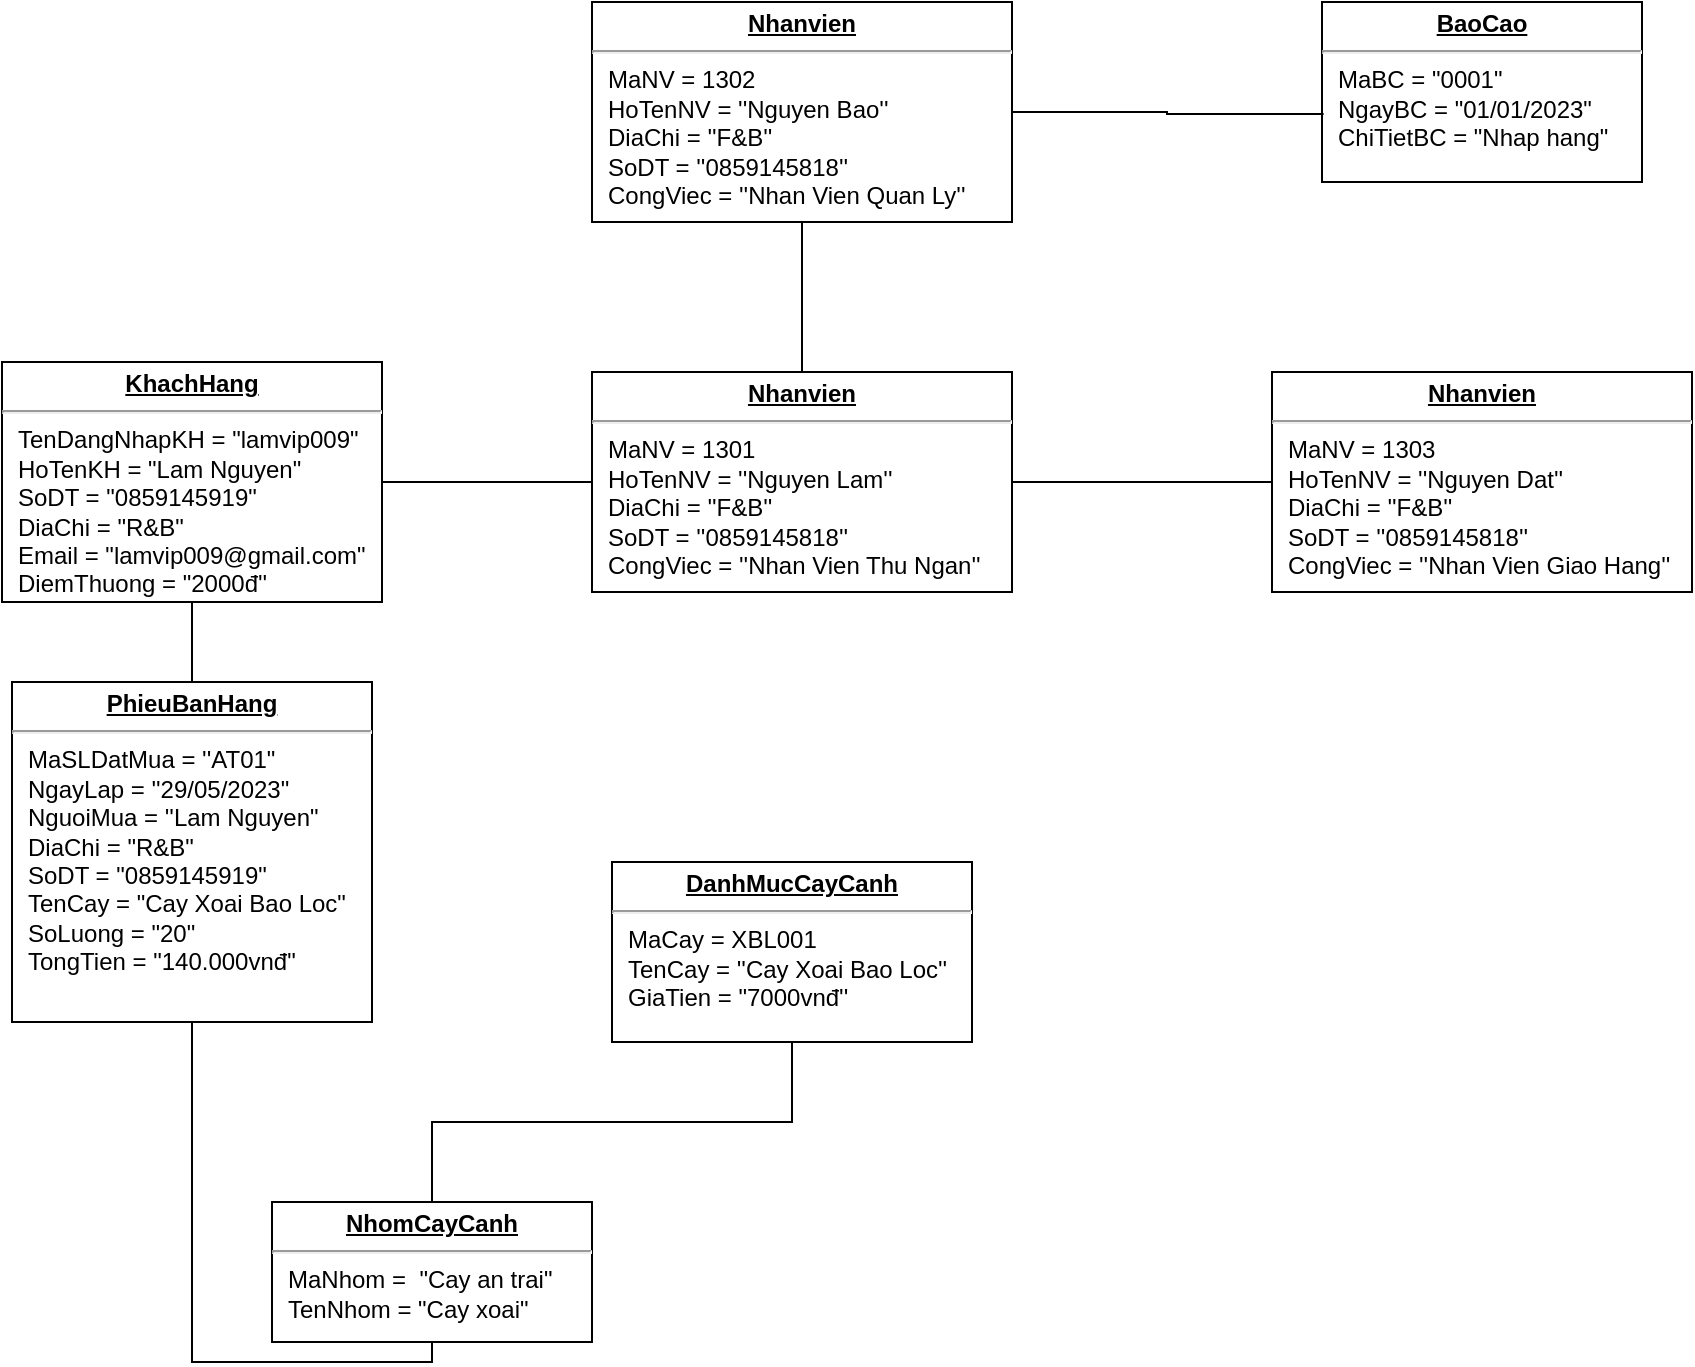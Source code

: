 <mxfile version="21.3.4" type="github">
  <diagram id="C5RBs43oDa-KdzZeNtuy" name="Page-1">
    <mxGraphModel dx="1720" dy="1938" grid="1" gridSize="10" guides="1" tooltips="1" connect="1" arrows="1" fold="1" page="1" pageScale="1" pageWidth="827" pageHeight="1169" math="0" shadow="0">
      <root>
        <mxCell id="WIyWlLk6GJQsqaUBKTNV-0" />
        <mxCell id="WIyWlLk6GJQsqaUBKTNV-1" parent="WIyWlLk6GJQsqaUBKTNV-0" />
        <mxCell id="XLnwtUSPWcjaO_hwe7MS-1" value="&lt;p style=&quot;margin:0px;margin-top:4px;text-align:center;text-decoration:underline;&quot;&gt;&lt;b&gt;Nhanvien&lt;/b&gt;&lt;/p&gt;&lt;hr&gt;&lt;p style=&quot;margin:0px;margin-left:8px;&quot;&gt;MaNV = 1301&lt;br&gt;HoTenNV = &#39;&#39;Nguyen Lam&#39;&#39;&lt;br&gt;DiaChi = &#39;&#39;F&amp;amp;B&#39;&#39;&lt;/p&gt;&lt;p style=&quot;margin:0px;margin-left:8px;&quot;&gt;SoDT = &#39;&#39;0859145818&#39;&#39;&lt;/p&gt;&lt;p style=&quot;margin:0px;margin-left:8px;&quot;&gt;CongViec = &#39;&#39;Nhan Vien Thu Ngan&#39;&#39;&lt;/p&gt;&lt;p style=&quot;margin:0px;margin-left:8px;&quot;&gt;&lt;br&gt;&lt;/p&gt;" style="verticalAlign=top;align=left;overflow=fill;fontSize=12;fontFamily=Helvetica;html=1;whiteSpace=wrap;" vertex="1" parent="WIyWlLk6GJQsqaUBKTNV-1">
          <mxGeometry x="630" y="35" width="210" height="110" as="geometry" />
        </mxCell>
        <mxCell id="XLnwtUSPWcjaO_hwe7MS-5" value="&lt;p style=&quot;margin:0px;margin-top:4px;text-align:center;text-decoration:underline;&quot;&gt;&lt;b&gt;BaoCao&lt;/b&gt;&lt;/p&gt;&lt;hr&gt;&lt;p style=&quot;margin:0px;margin-left:8px;&quot;&gt;MaBC = &quot;0001&quot;&lt;br&gt;NgayBC = &quot;01/01/2023&quot;&lt;br&gt;ChiTietBC = &quot;Nhap hang&quot;&lt;/p&gt;" style="verticalAlign=top;align=left;overflow=fill;fontSize=12;fontFamily=Helvetica;html=1;whiteSpace=wrap;" vertex="1" parent="WIyWlLk6GJQsqaUBKTNV-1">
          <mxGeometry x="995" y="-150" width="160" height="90" as="geometry" />
        </mxCell>
        <mxCell id="XLnwtUSPWcjaO_hwe7MS-6" value="&lt;p style=&quot;margin:0px;margin-top:4px;text-align:center;text-decoration:underline;&quot;&gt;&lt;b&gt;NhomCayCanh&lt;/b&gt;&lt;/p&gt;&lt;hr&gt;&lt;p style=&quot;margin:0px;margin-left:8px;&quot;&gt;MaNhom =&amp;nbsp; &quot;Cay an trai&quot;&lt;br&gt;TenNhom = &quot;Cay xoai&quot;&lt;br&gt;&lt;br&gt;&lt;/p&gt;" style="verticalAlign=top;align=left;overflow=fill;fontSize=12;fontFamily=Helvetica;html=1;whiteSpace=wrap;" vertex="1" parent="WIyWlLk6GJQsqaUBKTNV-1">
          <mxGeometry x="470" y="450" width="160" height="70" as="geometry" />
        </mxCell>
        <mxCell id="XLnwtUSPWcjaO_hwe7MS-8" value="&lt;p style=&quot;margin:0px;margin-top:4px;text-align:center;text-decoration:underline;&quot;&gt;&lt;b&gt;KhachHang&lt;/b&gt;&lt;/p&gt;&lt;hr&gt;&lt;p style=&quot;margin:0px;margin-left:8px;&quot;&gt;TenDangNhapKH = &quot;lamvip009&quot;&lt;br&gt;HoTenKH = &quot;Lam Nguyen&quot;&lt;br&gt;SoDT = &quot;0859145919&quot;&lt;/p&gt;&lt;p style=&quot;margin:0px;margin-left:8px;&quot;&gt;DiaChi = &quot;R&amp;amp;B&quot;&lt;/p&gt;&lt;p style=&quot;margin:0px;margin-left:8px;&quot;&gt;Email = &quot;lamvip009@gmail.com&quot;&lt;/p&gt;&lt;p style=&quot;margin:0px;margin-left:8px;&quot;&gt;DiemThuong = &quot;2000đ&#39;&#39;&lt;/p&gt;" style="verticalAlign=top;align=left;overflow=fill;fontSize=12;fontFamily=Helvetica;html=1;whiteSpace=wrap;" vertex="1" parent="WIyWlLk6GJQsqaUBKTNV-1">
          <mxGeometry x="335" y="30" width="190" height="120" as="geometry" />
        </mxCell>
        <mxCell id="XLnwtUSPWcjaO_hwe7MS-9" value="&lt;p style=&quot;margin:0px;margin-top:4px;text-align:center;text-decoration:underline;&quot;&gt;&lt;b&gt;DanhMucCayCanh&lt;/b&gt;&lt;/p&gt;&lt;hr&gt;&lt;p style=&quot;margin:0px;margin-left:8px;&quot;&gt;MaCay = XBL001&lt;br&gt;TenCay = &#39;&#39;Cay Xoai Bao Loc&#39;&#39;&lt;br&gt;GiaTien = &quot;7000vnđ&#39;&#39;&lt;/p&gt;" style="verticalAlign=top;align=left;overflow=fill;fontSize=12;fontFamily=Helvetica;html=1;whiteSpace=wrap;" vertex="1" parent="WIyWlLk6GJQsqaUBKTNV-1">
          <mxGeometry x="640" y="280" width="180" height="90" as="geometry" />
        </mxCell>
        <mxCell id="XLnwtUSPWcjaO_hwe7MS-10" value="&lt;p style=&quot;margin:0px;margin-top:4px;text-align:center;text-decoration:underline;&quot;&gt;&lt;b&gt;PhieuBanHang&lt;/b&gt;&lt;/p&gt;&lt;hr&gt;&lt;p style=&quot;margin:0px;margin-left:8px;&quot;&gt;MaSLDatMua = &#39;&#39;AT01&quot;&lt;br&gt;NgayLap = &#39;&#39;29/05/2023&quot;&lt;/p&gt;&lt;p style=&quot;margin:0px;margin-left:8px;&quot;&gt;NguoiMua = &#39;&#39;Lam Nguyen&quot;&lt;/p&gt;&lt;p style=&quot;margin:0px;margin-left:8px;&quot;&gt;DiaChi = &quot;R&amp;amp;B&quot;&lt;/p&gt;&lt;p style=&quot;margin:0px;margin-left:8px;&quot;&gt;SoDT = &quot;0859145919&quot;&lt;/p&gt;&lt;p style=&quot;margin:0px;margin-left:8px;&quot;&gt;TenCay = &quot;Cay Xoai Bao Loc&quot;&lt;/p&gt;&lt;p style=&quot;margin:0px;margin-left:8px;&quot;&gt;SoLuong = &quot;20&quot;&lt;/p&gt;&lt;p style=&quot;margin:0px;margin-left:8px;&quot;&gt;TongTien = &quot;140.000vnđ&quot;&lt;/p&gt;" style="verticalAlign=top;align=left;overflow=fill;fontSize=12;fontFamily=Helvetica;html=1;whiteSpace=wrap;" vertex="1" parent="WIyWlLk6GJQsqaUBKTNV-1">
          <mxGeometry x="340" y="190" width="180" height="170" as="geometry" />
        </mxCell>
        <mxCell id="XLnwtUSPWcjaO_hwe7MS-13" value="&lt;p style=&quot;margin:0px;margin-top:4px;text-align:center;text-decoration:underline;&quot;&gt;&lt;b&gt;Nhanvien&lt;/b&gt;&lt;/p&gt;&lt;hr&gt;&lt;p style=&quot;margin:0px;margin-left:8px;&quot;&gt;MaNV = 1303&lt;br&gt;HoTenNV = &#39;&#39;Nguyen Dat&#39;&#39;&lt;br&gt;DiaChi = &#39;&#39;F&amp;amp;B&#39;&#39;&lt;/p&gt;&lt;p style=&quot;margin:0px;margin-left:8px;&quot;&gt;SoDT = &#39;&#39;0859145818&#39;&#39;&lt;/p&gt;&lt;p style=&quot;margin:0px;margin-left:8px;&quot;&gt;CongViec = &#39;&#39;Nhan Vien Giao Hang&#39;&#39;&lt;/p&gt;&lt;p style=&quot;margin:0px;margin-left:8px;&quot;&gt;&lt;br&gt;&lt;/p&gt;" style="verticalAlign=top;align=left;overflow=fill;fontSize=12;fontFamily=Helvetica;html=1;whiteSpace=wrap;" vertex="1" parent="WIyWlLk6GJQsqaUBKTNV-1">
          <mxGeometry x="970" y="35" width="210" height="110" as="geometry" />
        </mxCell>
        <mxCell id="XLnwtUSPWcjaO_hwe7MS-14" value="&lt;p style=&quot;margin:0px;margin-top:4px;text-align:center;text-decoration:underline;&quot;&gt;&lt;b&gt;Nhanvien&lt;/b&gt;&lt;/p&gt;&lt;hr&gt;&lt;p style=&quot;margin:0px;margin-left:8px;&quot;&gt;MaNV = 1302&lt;br&gt;HoTenNV = &#39;&#39;Nguyen Bao&#39;&#39;&lt;br&gt;DiaChi = &#39;&#39;F&amp;amp;B&#39;&#39;&lt;/p&gt;&lt;p style=&quot;margin:0px;margin-left:8px;&quot;&gt;SoDT = &#39;&#39;0859145818&#39;&#39;&lt;/p&gt;&lt;p style=&quot;margin:0px;margin-left:8px;&quot;&gt;CongViec = &#39;&#39;Nhan Vien Quan Ly&#39;&#39;&lt;/p&gt;&lt;p style=&quot;margin:0px;margin-left:8px;&quot;&gt;&lt;br&gt;&lt;/p&gt;" style="verticalAlign=top;align=left;overflow=fill;fontSize=12;fontFamily=Helvetica;html=1;whiteSpace=wrap;" vertex="1" parent="WIyWlLk6GJQsqaUBKTNV-1">
          <mxGeometry x="630" y="-150" width="210" height="110" as="geometry" />
        </mxCell>
        <mxCell id="XLnwtUSPWcjaO_hwe7MS-18" value="" style="endArrow=none;html=1;edgeStyle=orthogonalEdgeStyle;rounded=0;exitX=0.5;exitY=1;exitDx=0;exitDy=0;entryX=0.5;entryY=0;entryDx=0;entryDy=0;" edge="1" parent="WIyWlLk6GJQsqaUBKTNV-1" source="XLnwtUSPWcjaO_hwe7MS-8" target="XLnwtUSPWcjaO_hwe7MS-10">
          <mxGeometry relative="1" as="geometry">
            <mxPoint x="760" y="260" as="sourcePoint" />
            <mxPoint x="920" y="260" as="targetPoint" />
          </mxGeometry>
        </mxCell>
        <mxCell id="XLnwtUSPWcjaO_hwe7MS-24" value="" style="endArrow=none;html=1;edgeStyle=orthogonalEdgeStyle;rounded=0;exitX=0.5;exitY=1;exitDx=0;exitDy=0;entryX=0.5;entryY=0;entryDx=0;entryDy=0;" edge="1" parent="WIyWlLk6GJQsqaUBKTNV-1" source="XLnwtUSPWcjaO_hwe7MS-9" target="XLnwtUSPWcjaO_hwe7MS-6">
          <mxGeometry relative="1" as="geometry">
            <mxPoint x="760" y="260" as="sourcePoint" />
            <mxPoint x="920" y="260" as="targetPoint" />
          </mxGeometry>
        </mxCell>
        <mxCell id="XLnwtUSPWcjaO_hwe7MS-27" value="" style="endArrow=none;html=1;edgeStyle=orthogonalEdgeStyle;rounded=0;exitX=0.5;exitY=1;exitDx=0;exitDy=0;entryX=0.5;entryY=0;entryDx=0;entryDy=0;" edge="1" parent="WIyWlLk6GJQsqaUBKTNV-1" source="XLnwtUSPWcjaO_hwe7MS-14" target="XLnwtUSPWcjaO_hwe7MS-1">
          <mxGeometry relative="1" as="geometry">
            <mxPoint x="760" y="60" as="sourcePoint" />
            <mxPoint x="920" y="60" as="targetPoint" />
          </mxGeometry>
        </mxCell>
        <mxCell id="XLnwtUSPWcjaO_hwe7MS-30" value="" style="endArrow=none;html=1;edgeStyle=orthogonalEdgeStyle;rounded=0;exitX=1;exitY=0.5;exitDx=0;exitDy=0;entryX=0;entryY=0.5;entryDx=0;entryDy=0;" edge="1" parent="WIyWlLk6GJQsqaUBKTNV-1" source="XLnwtUSPWcjaO_hwe7MS-8" target="XLnwtUSPWcjaO_hwe7MS-1">
          <mxGeometry relative="1" as="geometry">
            <mxPoint x="760" y="60" as="sourcePoint" />
            <mxPoint x="920" y="60" as="targetPoint" />
          </mxGeometry>
        </mxCell>
        <mxCell id="XLnwtUSPWcjaO_hwe7MS-36" value="" style="endArrow=none;html=1;edgeStyle=orthogonalEdgeStyle;rounded=0;exitX=1;exitY=0.5;exitDx=0;exitDy=0;entryX=0;entryY=0.5;entryDx=0;entryDy=0;" edge="1" parent="WIyWlLk6GJQsqaUBKTNV-1" source="XLnwtUSPWcjaO_hwe7MS-1" target="XLnwtUSPWcjaO_hwe7MS-13">
          <mxGeometry relative="1" as="geometry">
            <mxPoint x="790" y="220" as="sourcePoint" />
            <mxPoint x="950" y="220" as="targetPoint" />
          </mxGeometry>
        </mxCell>
        <mxCell id="XLnwtUSPWcjaO_hwe7MS-46" value="" style="endArrow=none;html=1;edgeStyle=orthogonalEdgeStyle;rounded=0;exitX=1;exitY=0.5;exitDx=0;exitDy=0;entryX=0.005;entryY=0.622;entryDx=0;entryDy=0;entryPerimeter=0;" edge="1" parent="WIyWlLk6GJQsqaUBKTNV-1" source="XLnwtUSPWcjaO_hwe7MS-14" target="XLnwtUSPWcjaO_hwe7MS-5">
          <mxGeometry relative="1" as="geometry">
            <mxPoint x="560" y="180" as="sourcePoint" />
            <mxPoint x="720" y="180" as="targetPoint" />
          </mxGeometry>
        </mxCell>
        <mxCell id="XLnwtUSPWcjaO_hwe7MS-49" value="" style="endArrow=none;html=1;edgeStyle=orthogonalEdgeStyle;rounded=0;exitX=0.5;exitY=1;exitDx=0;exitDy=0;entryX=0.5;entryY=1;entryDx=0;entryDy=0;" edge="1" parent="WIyWlLk6GJQsqaUBKTNV-1" source="XLnwtUSPWcjaO_hwe7MS-6" target="XLnwtUSPWcjaO_hwe7MS-10">
          <mxGeometry relative="1" as="geometry">
            <mxPoint x="560" y="310" as="sourcePoint" />
            <mxPoint x="720" y="310" as="targetPoint" />
          </mxGeometry>
        </mxCell>
      </root>
    </mxGraphModel>
  </diagram>
</mxfile>
